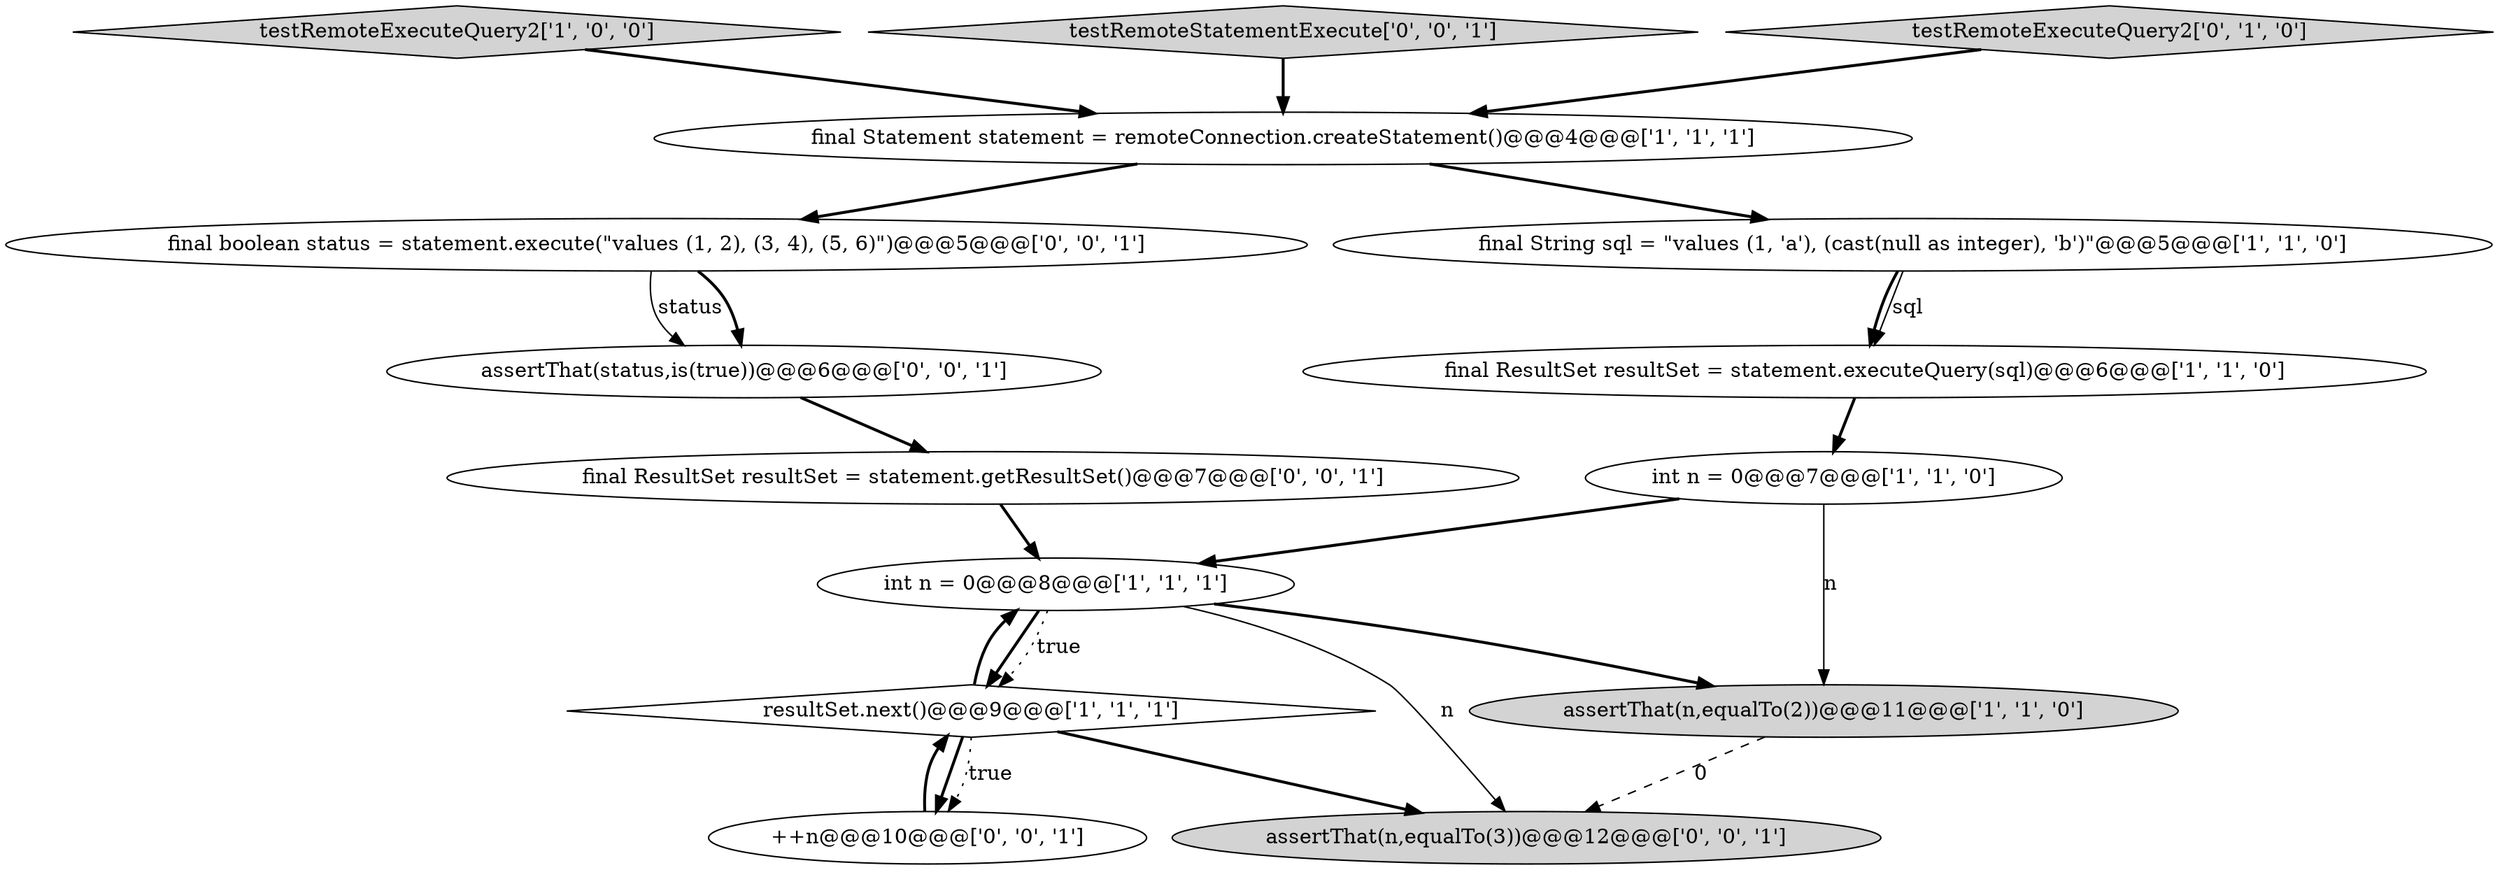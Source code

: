 digraph {
7 [style = filled, label = "testRemoteExecuteQuery2['1', '0', '0']", fillcolor = lightgray, shape = diamond image = "AAA0AAABBB1BBB"];
3 [style = filled, label = "assertThat(n,equalTo(2))@@@11@@@['1', '1', '0']", fillcolor = lightgray, shape = ellipse image = "AAA0AAABBB1BBB"];
12 [style = filled, label = "testRemoteStatementExecute['0', '0', '1']", fillcolor = lightgray, shape = diamond image = "AAA0AAABBB3BBB"];
2 [style = filled, label = "final ResultSet resultSet = statement.executeQuery(sql)@@@6@@@['1', '1', '0']", fillcolor = white, shape = ellipse image = "AAA0AAABBB1BBB"];
6 [style = filled, label = "resultSet.next()@@@9@@@['1', '1', '1']", fillcolor = white, shape = diamond image = "AAA0AAABBB1BBB"];
14 [style = filled, label = "final boolean status = statement.execute(\"values (1, 2), (3, 4), (5, 6)\")@@@5@@@['0', '0', '1']", fillcolor = white, shape = ellipse image = "AAA0AAABBB3BBB"];
8 [style = filled, label = "testRemoteExecuteQuery2['0', '1', '0']", fillcolor = lightgray, shape = diamond image = "AAA0AAABBB2BBB"];
10 [style = filled, label = "final ResultSet resultSet = statement.getResultSet()@@@7@@@['0', '0', '1']", fillcolor = white, shape = ellipse image = "AAA0AAABBB3BBB"];
4 [style = filled, label = "final Statement statement = remoteConnection.createStatement()@@@4@@@['1', '1', '1']", fillcolor = white, shape = ellipse image = "AAA0AAABBB1BBB"];
0 [style = filled, label = "int n = 0@@@7@@@['1', '1', '0']", fillcolor = white, shape = ellipse image = "AAA0AAABBB1BBB"];
9 [style = filled, label = "assertThat(n,equalTo(3))@@@12@@@['0', '0', '1']", fillcolor = lightgray, shape = ellipse image = "AAA0AAABBB3BBB"];
13 [style = filled, label = "assertThat(status,is(true))@@@6@@@['0', '0', '1']", fillcolor = white, shape = ellipse image = "AAA0AAABBB3BBB"];
11 [style = filled, label = "++n@@@10@@@['0', '0', '1']", fillcolor = white, shape = ellipse image = "AAA0AAABBB3BBB"];
5 [style = filled, label = "final String sql = \"values (1, 'a'), (cast(null as integer), 'b')\"@@@5@@@['1', '1', '0']", fillcolor = white, shape = ellipse image = "AAA0AAABBB1BBB"];
1 [style = filled, label = "int n = 0@@@8@@@['1', '1', '1']", fillcolor = white, shape = ellipse image = "AAA0AAABBB1BBB"];
13->10 [style = bold, label=""];
1->9 [style = solid, label="n"];
4->14 [style = bold, label=""];
11->6 [style = bold, label=""];
1->3 [style = bold, label=""];
7->4 [style = bold, label=""];
14->13 [style = solid, label="status"];
6->1 [style = bold, label=""];
5->2 [style = bold, label=""];
2->0 [style = bold, label=""];
1->6 [style = bold, label=""];
0->3 [style = solid, label="n"];
12->4 [style = bold, label=""];
3->9 [style = dashed, label="0"];
0->1 [style = bold, label=""];
6->11 [style = bold, label=""];
1->6 [style = dotted, label="true"];
8->4 [style = bold, label=""];
14->13 [style = bold, label=""];
6->9 [style = bold, label=""];
6->11 [style = dotted, label="true"];
10->1 [style = bold, label=""];
4->5 [style = bold, label=""];
5->2 [style = solid, label="sql"];
}
